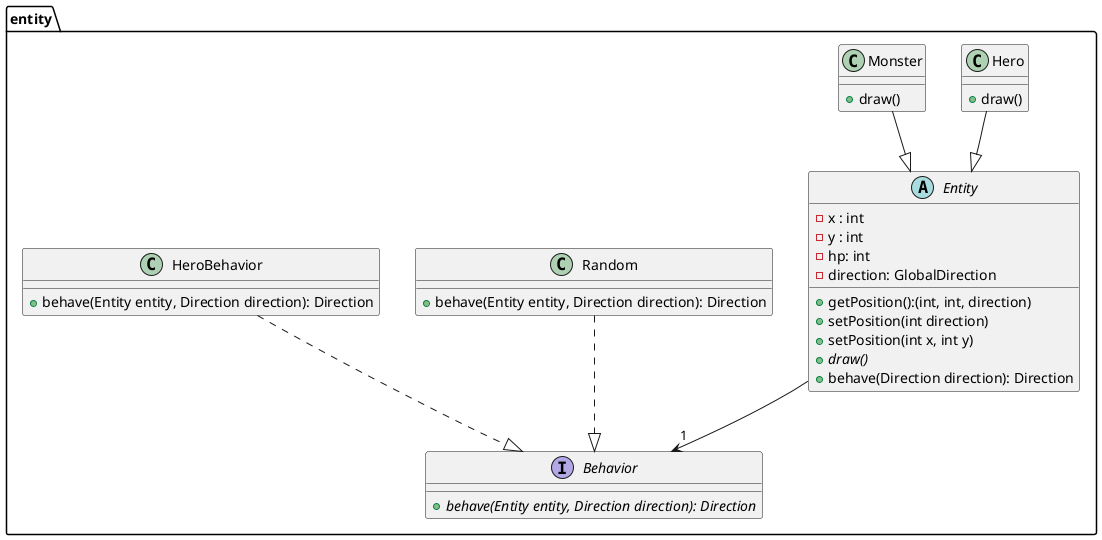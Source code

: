 @startuml

package entity{

    abstract Entity{
        - x : int
        - y : int
        - hp: int
        - direction: GlobalDirection
        + getPosition():(int, int, direction)
        + setPosition(int direction)
        + setPosition(int x, int y)
        + {abstract} draw()
        + behave(Direction direction): Direction
    }

    class Hero {
        + draw()
    }

    class Monster{
        + draw()
    }

    interface Behavior{
        + {abstract} behave(Entity entity, Direction direction): Direction
    }

    class Random{
        + behave(Entity entity, Direction direction): Direction
    }

    class HeroBehavior{
        + behave(Entity entity, Direction direction): Direction
    }

}

Hero --|> Entity
Monster --|> Entity
Entity --> "1" Behavior
HeroBehavior ..|> Behavior
Random ..|> Behavior

@enduml